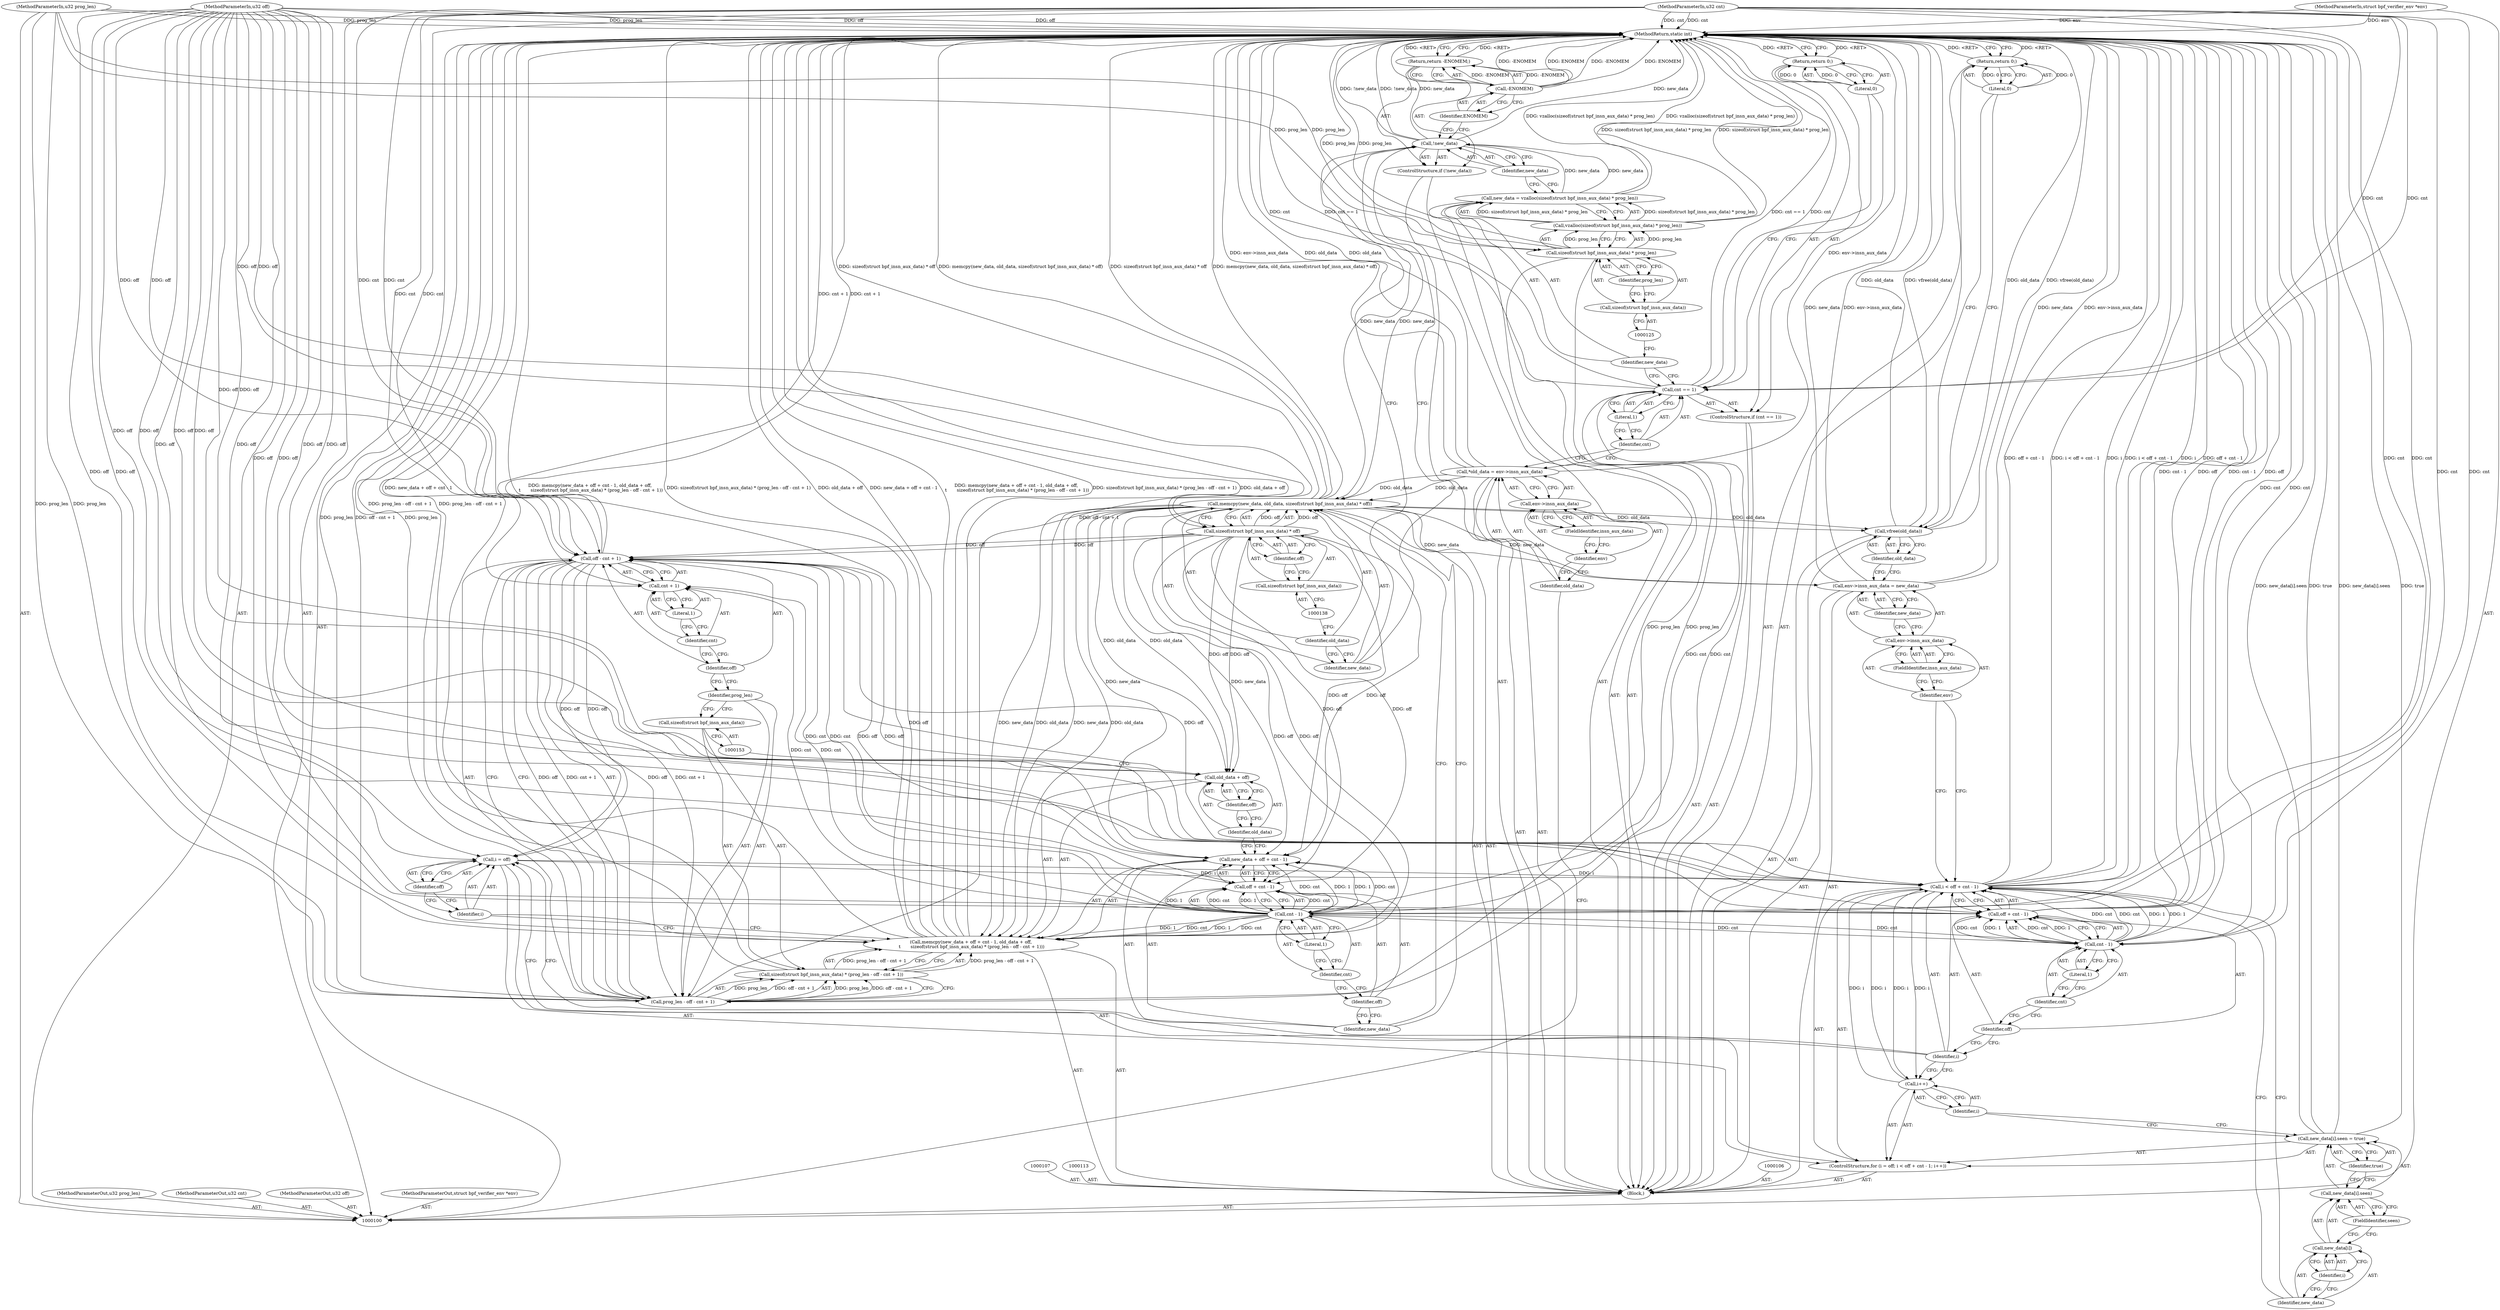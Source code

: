 digraph "0_linux_c131187db2d3fa2f8bf32fdf4e9a4ef805168467" {
"1000190" [label="(MethodReturn,static int)"];
"1000101" [label="(MethodParameterIn,struct bpf_verifier_env *env)"];
"1000274" [label="(MethodParameterOut,struct bpf_verifier_env *env)"];
"1000102" [label="(MethodParameterIn,u32 prog_len)"];
"1000275" [label="(MethodParameterOut,u32 prog_len)"];
"1000127" [label="(ControlStructure,if (!new_data))"];
"1000128" [label="(Call,!new_data)"];
"1000129" [label="(Identifier,new_data)"];
"1000132" [label="(Identifier,ENOMEM)"];
"1000130" [label="(Return,return -ENOMEM;)"];
"1000131" [label="(Call,-ENOMEM)"];
"1000135" [label="(Identifier,old_data)"];
"1000133" [label="(Call,memcpy(new_data, old_data, sizeof(struct bpf_insn_aux_data) * off))"];
"1000136" [label="(Call,sizeof(struct bpf_insn_aux_data) * off)"];
"1000137" [label="(Call,sizeof(struct bpf_insn_aux_data))"];
"1000139" [label="(Identifier,off)"];
"1000134" [label="(Identifier,new_data)"];
"1000140" [label="(Call,memcpy(new_data + off + cnt - 1, old_data + off,\n \t       sizeof(struct bpf_insn_aux_data) * (prog_len - off - cnt + 1)))"];
"1000143" [label="(Call,off + cnt - 1)"];
"1000144" [label="(Identifier,off)"];
"1000145" [label="(Call,cnt - 1)"];
"1000146" [label="(Identifier,cnt)"];
"1000147" [label="(Literal,1)"];
"1000148" [label="(Call,old_data + off)"];
"1000149" [label="(Identifier,old_data)"];
"1000150" [label="(Identifier,off)"];
"1000141" [label="(Call,new_data + off + cnt - 1)"];
"1000142" [label="(Identifier,new_data)"];
"1000154" [label="(Call,prog_len - off - cnt + 1)"];
"1000155" [label="(Identifier,prog_len)"];
"1000156" [label="(Call,off - cnt + 1)"];
"1000157" [label="(Identifier,off)"];
"1000158" [label="(Call,cnt + 1)"];
"1000159" [label="(Identifier,cnt)"];
"1000160" [label="(Literal,1)"];
"1000151" [label="(Call,sizeof(struct bpf_insn_aux_data) * (prog_len - off - cnt + 1))"];
"1000152" [label="(Call,sizeof(struct bpf_insn_aux_data))"];
"1000161" [label="(ControlStructure,for (i = off; i < off + cnt - 1; i++))"];
"1000164" [label="(Identifier,off)"];
"1000165" [label="(Call,i < off + cnt - 1)"];
"1000166" [label="(Identifier,i)"];
"1000167" [label="(Call,off + cnt - 1)"];
"1000168" [label="(Identifier,off)"];
"1000169" [label="(Call,cnt - 1)"];
"1000170" [label="(Identifier,cnt)"];
"1000171" [label="(Literal,1)"];
"1000172" [label="(Call,i++)"];
"1000173" [label="(Identifier,i)"];
"1000162" [label="(Call,i = off)"];
"1000163" [label="(Identifier,i)"];
"1000178" [label="(Identifier,i)"];
"1000179" [label="(FieldIdentifier,seen)"];
"1000174" [label="(Call,new_data[i].seen = true)"];
"1000175" [label="(Call,new_data[i].seen)"];
"1000176" [label="(Call,new_data[i])"];
"1000177" [label="(Identifier,new_data)"];
"1000180" [label="(Identifier,true)"];
"1000181" [label="(Call,env->insn_aux_data = new_data)"];
"1000182" [label="(Call,env->insn_aux_data)"];
"1000183" [label="(Identifier,env)"];
"1000185" [label="(Identifier,new_data)"];
"1000184" [label="(FieldIdentifier,insn_aux_data)"];
"1000186" [label="(Call,vfree(old_data))"];
"1000187" [label="(Identifier,old_data)"];
"1000188" [label="(Return,return 0;)"];
"1000189" [label="(Literal,0)"];
"1000104" [label="(MethodParameterIn,u32 cnt)"];
"1000277" [label="(MethodParameterOut,u32 cnt)"];
"1000103" [label="(MethodParameterIn,u32 off)"];
"1000276" [label="(MethodParameterOut,u32 off)"];
"1000105" [label="(Block,)"];
"1000108" [label="(Call,*old_data = env->insn_aux_data)"];
"1000109" [label="(Identifier,old_data)"];
"1000110" [label="(Call,env->insn_aux_data)"];
"1000111" [label="(Identifier,env)"];
"1000112" [label="(FieldIdentifier,insn_aux_data)"];
"1000117" [label="(Literal,1)"];
"1000114" [label="(ControlStructure,if (cnt == 1))"];
"1000115" [label="(Call,cnt == 1)"];
"1000116" [label="(Identifier,cnt)"];
"1000119" [label="(Literal,0)"];
"1000118" [label="(Return,return 0;)"];
"1000120" [label="(Call,new_data = vzalloc(sizeof(struct bpf_insn_aux_data) * prog_len))"];
"1000121" [label="(Identifier,new_data)"];
"1000122" [label="(Call,vzalloc(sizeof(struct bpf_insn_aux_data) * prog_len))"];
"1000123" [label="(Call,sizeof(struct bpf_insn_aux_data) * prog_len)"];
"1000124" [label="(Call,sizeof(struct bpf_insn_aux_data))"];
"1000126" [label="(Identifier,prog_len)"];
"1000190" -> "1000100"  [label="AST: "];
"1000190" -> "1000118"  [label="CFG: "];
"1000190" -> "1000130"  [label="CFG: "];
"1000190" -> "1000188"  [label="CFG: "];
"1000188" -> "1000190"  [label="DDG: <RET>"];
"1000118" -> "1000190"  [label="DDG: <RET>"];
"1000130" -> "1000190"  [label="DDG: <RET>"];
"1000181" -> "1000190"  [label="DDG: env->insn_aux_data"];
"1000181" -> "1000190"  [label="DDG: new_data"];
"1000140" -> "1000190"  [label="DDG: sizeof(struct bpf_insn_aux_data) * (prog_len - off - cnt + 1)"];
"1000140" -> "1000190"  [label="DDG: old_data + off"];
"1000140" -> "1000190"  [label="DDG: new_data + off + cnt - 1"];
"1000140" -> "1000190"  [label="DDG: memcpy(new_data + off + cnt - 1, old_data + off,\n \t       sizeof(struct bpf_insn_aux_data) * (prog_len - off - cnt + 1))"];
"1000167" -> "1000190"  [label="DDG: cnt - 1"];
"1000167" -> "1000190"  [label="DDG: off"];
"1000104" -> "1000190"  [label="DDG: cnt"];
"1000151" -> "1000190"  [label="DDG: prog_len - off - cnt + 1"];
"1000169" -> "1000190"  [label="DDG: cnt"];
"1000115" -> "1000190"  [label="DDG: cnt"];
"1000115" -> "1000190"  [label="DDG: cnt == 1"];
"1000186" -> "1000190"  [label="DDG: vfree(old_data)"];
"1000186" -> "1000190"  [label="DDG: old_data"];
"1000123" -> "1000190"  [label="DDG: prog_len"];
"1000122" -> "1000190"  [label="DDG: sizeof(struct bpf_insn_aux_data) * prog_len"];
"1000131" -> "1000190"  [label="DDG: ENOMEM"];
"1000131" -> "1000190"  [label="DDG: -ENOMEM"];
"1000165" -> "1000190"  [label="DDG: i"];
"1000165" -> "1000190"  [label="DDG: off + cnt - 1"];
"1000165" -> "1000190"  [label="DDG: i < off + cnt - 1"];
"1000128" -> "1000190"  [label="DDG: new_data"];
"1000128" -> "1000190"  [label="DDG: !new_data"];
"1000154" -> "1000190"  [label="DDG: prog_len"];
"1000154" -> "1000190"  [label="DDG: off - cnt + 1"];
"1000156" -> "1000190"  [label="DDG: cnt + 1"];
"1000103" -> "1000190"  [label="DDG: off"];
"1000174" -> "1000190"  [label="DDG: true"];
"1000174" -> "1000190"  [label="DDG: new_data[i].seen"];
"1000133" -> "1000190"  [label="DDG: memcpy(new_data, old_data, sizeof(struct bpf_insn_aux_data) * off)"];
"1000133" -> "1000190"  [label="DDG: sizeof(struct bpf_insn_aux_data) * off"];
"1000102" -> "1000190"  [label="DDG: prog_len"];
"1000101" -> "1000190"  [label="DDG: env"];
"1000108" -> "1000190"  [label="DDG: env->insn_aux_data"];
"1000108" -> "1000190"  [label="DDG: old_data"];
"1000120" -> "1000190"  [label="DDG: vzalloc(sizeof(struct bpf_insn_aux_data) * prog_len)"];
"1000101" -> "1000100"  [label="AST: "];
"1000101" -> "1000190"  [label="DDG: env"];
"1000274" -> "1000100"  [label="AST: "];
"1000102" -> "1000100"  [label="AST: "];
"1000102" -> "1000190"  [label="DDG: prog_len"];
"1000102" -> "1000123"  [label="DDG: prog_len"];
"1000102" -> "1000154"  [label="DDG: prog_len"];
"1000275" -> "1000100"  [label="AST: "];
"1000127" -> "1000105"  [label="AST: "];
"1000128" -> "1000127"  [label="AST: "];
"1000130" -> "1000127"  [label="AST: "];
"1000128" -> "1000127"  [label="AST: "];
"1000128" -> "1000129"  [label="CFG: "];
"1000129" -> "1000128"  [label="AST: "];
"1000132" -> "1000128"  [label="CFG: "];
"1000134" -> "1000128"  [label="CFG: "];
"1000128" -> "1000190"  [label="DDG: new_data"];
"1000128" -> "1000190"  [label="DDG: !new_data"];
"1000120" -> "1000128"  [label="DDG: new_data"];
"1000128" -> "1000133"  [label="DDG: new_data"];
"1000129" -> "1000128"  [label="AST: "];
"1000129" -> "1000120"  [label="CFG: "];
"1000128" -> "1000129"  [label="CFG: "];
"1000132" -> "1000131"  [label="AST: "];
"1000132" -> "1000128"  [label="CFG: "];
"1000131" -> "1000132"  [label="CFG: "];
"1000130" -> "1000127"  [label="AST: "];
"1000130" -> "1000131"  [label="CFG: "];
"1000131" -> "1000130"  [label="AST: "];
"1000190" -> "1000130"  [label="CFG: "];
"1000130" -> "1000190"  [label="DDG: <RET>"];
"1000131" -> "1000130"  [label="DDG: -ENOMEM"];
"1000131" -> "1000130"  [label="AST: "];
"1000131" -> "1000132"  [label="CFG: "];
"1000132" -> "1000131"  [label="AST: "];
"1000130" -> "1000131"  [label="CFG: "];
"1000131" -> "1000190"  [label="DDG: ENOMEM"];
"1000131" -> "1000190"  [label="DDG: -ENOMEM"];
"1000131" -> "1000130"  [label="DDG: -ENOMEM"];
"1000135" -> "1000133"  [label="AST: "];
"1000135" -> "1000134"  [label="CFG: "];
"1000138" -> "1000135"  [label="CFG: "];
"1000133" -> "1000105"  [label="AST: "];
"1000133" -> "1000136"  [label="CFG: "];
"1000134" -> "1000133"  [label="AST: "];
"1000135" -> "1000133"  [label="AST: "];
"1000136" -> "1000133"  [label="AST: "];
"1000142" -> "1000133"  [label="CFG: "];
"1000133" -> "1000190"  [label="DDG: memcpy(new_data, old_data, sizeof(struct bpf_insn_aux_data) * off)"];
"1000133" -> "1000190"  [label="DDG: sizeof(struct bpf_insn_aux_data) * off"];
"1000128" -> "1000133"  [label="DDG: new_data"];
"1000108" -> "1000133"  [label="DDG: old_data"];
"1000136" -> "1000133"  [label="DDG: off"];
"1000133" -> "1000140"  [label="DDG: new_data"];
"1000133" -> "1000140"  [label="DDG: old_data"];
"1000133" -> "1000141"  [label="DDG: new_data"];
"1000133" -> "1000148"  [label="DDG: old_data"];
"1000133" -> "1000181"  [label="DDG: new_data"];
"1000133" -> "1000186"  [label="DDG: old_data"];
"1000136" -> "1000133"  [label="AST: "];
"1000136" -> "1000139"  [label="CFG: "];
"1000137" -> "1000136"  [label="AST: "];
"1000139" -> "1000136"  [label="AST: "];
"1000133" -> "1000136"  [label="CFG: "];
"1000136" -> "1000133"  [label="DDG: off"];
"1000103" -> "1000136"  [label="DDG: off"];
"1000136" -> "1000140"  [label="DDG: off"];
"1000136" -> "1000141"  [label="DDG: off"];
"1000136" -> "1000143"  [label="DDG: off"];
"1000136" -> "1000148"  [label="DDG: off"];
"1000136" -> "1000156"  [label="DDG: off"];
"1000137" -> "1000136"  [label="AST: "];
"1000137" -> "1000138"  [label="CFG: "];
"1000138" -> "1000137"  [label="AST: "];
"1000139" -> "1000137"  [label="CFG: "];
"1000139" -> "1000136"  [label="AST: "];
"1000139" -> "1000137"  [label="CFG: "];
"1000136" -> "1000139"  [label="CFG: "];
"1000134" -> "1000133"  [label="AST: "];
"1000134" -> "1000128"  [label="CFG: "];
"1000135" -> "1000134"  [label="CFG: "];
"1000140" -> "1000105"  [label="AST: "];
"1000140" -> "1000151"  [label="CFG: "];
"1000141" -> "1000140"  [label="AST: "];
"1000148" -> "1000140"  [label="AST: "];
"1000151" -> "1000140"  [label="AST: "];
"1000163" -> "1000140"  [label="CFG: "];
"1000140" -> "1000190"  [label="DDG: sizeof(struct bpf_insn_aux_data) * (prog_len - off - cnt + 1)"];
"1000140" -> "1000190"  [label="DDG: old_data + off"];
"1000140" -> "1000190"  [label="DDG: new_data + off + cnt - 1"];
"1000140" -> "1000190"  [label="DDG: memcpy(new_data + off + cnt - 1, old_data + off,\n \t       sizeof(struct bpf_insn_aux_data) * (prog_len - off - cnt + 1))"];
"1000133" -> "1000140"  [label="DDG: new_data"];
"1000133" -> "1000140"  [label="DDG: old_data"];
"1000136" -> "1000140"  [label="DDG: off"];
"1000103" -> "1000140"  [label="DDG: off"];
"1000145" -> "1000140"  [label="DDG: cnt"];
"1000145" -> "1000140"  [label="DDG: 1"];
"1000151" -> "1000140"  [label="DDG: prog_len - off - cnt + 1"];
"1000143" -> "1000141"  [label="AST: "];
"1000143" -> "1000145"  [label="CFG: "];
"1000144" -> "1000143"  [label="AST: "];
"1000145" -> "1000143"  [label="AST: "];
"1000141" -> "1000143"  [label="CFG: "];
"1000136" -> "1000143"  [label="DDG: off"];
"1000103" -> "1000143"  [label="DDG: off"];
"1000145" -> "1000143"  [label="DDG: cnt"];
"1000145" -> "1000143"  [label="DDG: 1"];
"1000144" -> "1000143"  [label="AST: "];
"1000144" -> "1000142"  [label="CFG: "];
"1000146" -> "1000144"  [label="CFG: "];
"1000145" -> "1000143"  [label="AST: "];
"1000145" -> "1000147"  [label="CFG: "];
"1000146" -> "1000145"  [label="AST: "];
"1000147" -> "1000145"  [label="AST: "];
"1000143" -> "1000145"  [label="CFG: "];
"1000145" -> "1000140"  [label="DDG: cnt"];
"1000145" -> "1000140"  [label="DDG: 1"];
"1000145" -> "1000141"  [label="DDG: cnt"];
"1000145" -> "1000141"  [label="DDG: 1"];
"1000145" -> "1000143"  [label="DDG: cnt"];
"1000145" -> "1000143"  [label="DDG: 1"];
"1000115" -> "1000145"  [label="DDG: cnt"];
"1000104" -> "1000145"  [label="DDG: cnt"];
"1000145" -> "1000156"  [label="DDG: cnt"];
"1000145" -> "1000158"  [label="DDG: cnt"];
"1000145" -> "1000169"  [label="DDG: cnt"];
"1000146" -> "1000145"  [label="AST: "];
"1000146" -> "1000144"  [label="CFG: "];
"1000147" -> "1000146"  [label="CFG: "];
"1000147" -> "1000145"  [label="AST: "];
"1000147" -> "1000146"  [label="CFG: "];
"1000145" -> "1000147"  [label="CFG: "];
"1000148" -> "1000140"  [label="AST: "];
"1000148" -> "1000150"  [label="CFG: "];
"1000149" -> "1000148"  [label="AST: "];
"1000150" -> "1000148"  [label="AST: "];
"1000153" -> "1000148"  [label="CFG: "];
"1000133" -> "1000148"  [label="DDG: old_data"];
"1000103" -> "1000148"  [label="DDG: off"];
"1000136" -> "1000148"  [label="DDG: off"];
"1000149" -> "1000148"  [label="AST: "];
"1000149" -> "1000141"  [label="CFG: "];
"1000150" -> "1000149"  [label="CFG: "];
"1000150" -> "1000148"  [label="AST: "];
"1000150" -> "1000149"  [label="CFG: "];
"1000148" -> "1000150"  [label="CFG: "];
"1000141" -> "1000140"  [label="AST: "];
"1000141" -> "1000143"  [label="CFG: "];
"1000142" -> "1000141"  [label="AST: "];
"1000143" -> "1000141"  [label="AST: "];
"1000149" -> "1000141"  [label="CFG: "];
"1000133" -> "1000141"  [label="DDG: new_data"];
"1000136" -> "1000141"  [label="DDG: off"];
"1000103" -> "1000141"  [label="DDG: off"];
"1000145" -> "1000141"  [label="DDG: cnt"];
"1000145" -> "1000141"  [label="DDG: 1"];
"1000142" -> "1000141"  [label="AST: "];
"1000142" -> "1000133"  [label="CFG: "];
"1000144" -> "1000142"  [label="CFG: "];
"1000154" -> "1000151"  [label="AST: "];
"1000154" -> "1000156"  [label="CFG: "];
"1000155" -> "1000154"  [label="AST: "];
"1000156" -> "1000154"  [label="AST: "];
"1000151" -> "1000154"  [label="CFG: "];
"1000154" -> "1000190"  [label="DDG: prog_len"];
"1000154" -> "1000190"  [label="DDG: off - cnt + 1"];
"1000154" -> "1000151"  [label="DDG: prog_len"];
"1000154" -> "1000151"  [label="DDG: off - cnt + 1"];
"1000123" -> "1000154"  [label="DDG: prog_len"];
"1000102" -> "1000154"  [label="DDG: prog_len"];
"1000156" -> "1000154"  [label="DDG: off"];
"1000156" -> "1000154"  [label="DDG: cnt + 1"];
"1000155" -> "1000154"  [label="AST: "];
"1000155" -> "1000152"  [label="CFG: "];
"1000157" -> "1000155"  [label="CFG: "];
"1000156" -> "1000154"  [label="AST: "];
"1000156" -> "1000158"  [label="CFG: "];
"1000157" -> "1000156"  [label="AST: "];
"1000158" -> "1000156"  [label="AST: "];
"1000154" -> "1000156"  [label="CFG: "];
"1000156" -> "1000190"  [label="DDG: cnt + 1"];
"1000156" -> "1000154"  [label="DDG: off"];
"1000156" -> "1000154"  [label="DDG: cnt + 1"];
"1000103" -> "1000156"  [label="DDG: off"];
"1000136" -> "1000156"  [label="DDG: off"];
"1000145" -> "1000156"  [label="DDG: cnt"];
"1000104" -> "1000156"  [label="DDG: cnt"];
"1000156" -> "1000162"  [label="DDG: off"];
"1000156" -> "1000165"  [label="DDG: off"];
"1000156" -> "1000167"  [label="DDG: off"];
"1000157" -> "1000156"  [label="AST: "];
"1000157" -> "1000155"  [label="CFG: "];
"1000159" -> "1000157"  [label="CFG: "];
"1000158" -> "1000156"  [label="AST: "];
"1000158" -> "1000160"  [label="CFG: "];
"1000159" -> "1000158"  [label="AST: "];
"1000160" -> "1000158"  [label="AST: "];
"1000156" -> "1000158"  [label="CFG: "];
"1000145" -> "1000158"  [label="DDG: cnt"];
"1000104" -> "1000158"  [label="DDG: cnt"];
"1000159" -> "1000158"  [label="AST: "];
"1000159" -> "1000157"  [label="CFG: "];
"1000160" -> "1000159"  [label="CFG: "];
"1000160" -> "1000158"  [label="AST: "];
"1000160" -> "1000159"  [label="CFG: "];
"1000158" -> "1000160"  [label="CFG: "];
"1000151" -> "1000140"  [label="AST: "];
"1000151" -> "1000154"  [label="CFG: "];
"1000152" -> "1000151"  [label="AST: "];
"1000154" -> "1000151"  [label="AST: "];
"1000140" -> "1000151"  [label="CFG: "];
"1000151" -> "1000190"  [label="DDG: prog_len - off - cnt + 1"];
"1000151" -> "1000140"  [label="DDG: prog_len - off - cnt + 1"];
"1000154" -> "1000151"  [label="DDG: prog_len"];
"1000154" -> "1000151"  [label="DDG: off - cnt + 1"];
"1000152" -> "1000151"  [label="AST: "];
"1000152" -> "1000153"  [label="CFG: "];
"1000153" -> "1000152"  [label="AST: "];
"1000155" -> "1000152"  [label="CFG: "];
"1000161" -> "1000105"  [label="AST: "];
"1000162" -> "1000161"  [label="AST: "];
"1000165" -> "1000161"  [label="AST: "];
"1000172" -> "1000161"  [label="AST: "];
"1000174" -> "1000161"  [label="AST: "];
"1000164" -> "1000162"  [label="AST: "];
"1000164" -> "1000163"  [label="CFG: "];
"1000162" -> "1000164"  [label="CFG: "];
"1000165" -> "1000161"  [label="AST: "];
"1000165" -> "1000167"  [label="CFG: "];
"1000166" -> "1000165"  [label="AST: "];
"1000167" -> "1000165"  [label="AST: "];
"1000177" -> "1000165"  [label="CFG: "];
"1000183" -> "1000165"  [label="CFG: "];
"1000165" -> "1000190"  [label="DDG: i"];
"1000165" -> "1000190"  [label="DDG: off + cnt - 1"];
"1000165" -> "1000190"  [label="DDG: i < off + cnt - 1"];
"1000172" -> "1000165"  [label="DDG: i"];
"1000162" -> "1000165"  [label="DDG: i"];
"1000103" -> "1000165"  [label="DDG: off"];
"1000156" -> "1000165"  [label="DDG: off"];
"1000169" -> "1000165"  [label="DDG: cnt"];
"1000169" -> "1000165"  [label="DDG: 1"];
"1000165" -> "1000172"  [label="DDG: i"];
"1000166" -> "1000165"  [label="AST: "];
"1000166" -> "1000162"  [label="CFG: "];
"1000166" -> "1000172"  [label="CFG: "];
"1000168" -> "1000166"  [label="CFG: "];
"1000167" -> "1000165"  [label="AST: "];
"1000167" -> "1000169"  [label="CFG: "];
"1000168" -> "1000167"  [label="AST: "];
"1000169" -> "1000167"  [label="AST: "];
"1000165" -> "1000167"  [label="CFG: "];
"1000167" -> "1000190"  [label="DDG: cnt - 1"];
"1000167" -> "1000190"  [label="DDG: off"];
"1000103" -> "1000167"  [label="DDG: off"];
"1000156" -> "1000167"  [label="DDG: off"];
"1000169" -> "1000167"  [label="DDG: cnt"];
"1000169" -> "1000167"  [label="DDG: 1"];
"1000168" -> "1000167"  [label="AST: "];
"1000168" -> "1000166"  [label="CFG: "];
"1000170" -> "1000168"  [label="CFG: "];
"1000169" -> "1000167"  [label="AST: "];
"1000169" -> "1000171"  [label="CFG: "];
"1000170" -> "1000169"  [label="AST: "];
"1000171" -> "1000169"  [label="AST: "];
"1000167" -> "1000169"  [label="CFG: "];
"1000169" -> "1000190"  [label="DDG: cnt"];
"1000169" -> "1000165"  [label="DDG: cnt"];
"1000169" -> "1000165"  [label="DDG: 1"];
"1000169" -> "1000167"  [label="DDG: cnt"];
"1000169" -> "1000167"  [label="DDG: 1"];
"1000104" -> "1000169"  [label="DDG: cnt"];
"1000145" -> "1000169"  [label="DDG: cnt"];
"1000170" -> "1000169"  [label="AST: "];
"1000170" -> "1000168"  [label="CFG: "];
"1000171" -> "1000170"  [label="CFG: "];
"1000171" -> "1000169"  [label="AST: "];
"1000171" -> "1000170"  [label="CFG: "];
"1000169" -> "1000171"  [label="CFG: "];
"1000172" -> "1000161"  [label="AST: "];
"1000172" -> "1000173"  [label="CFG: "];
"1000173" -> "1000172"  [label="AST: "];
"1000166" -> "1000172"  [label="CFG: "];
"1000172" -> "1000165"  [label="DDG: i"];
"1000165" -> "1000172"  [label="DDG: i"];
"1000173" -> "1000172"  [label="AST: "];
"1000173" -> "1000174"  [label="CFG: "];
"1000172" -> "1000173"  [label="CFG: "];
"1000162" -> "1000161"  [label="AST: "];
"1000162" -> "1000164"  [label="CFG: "];
"1000163" -> "1000162"  [label="AST: "];
"1000164" -> "1000162"  [label="AST: "];
"1000166" -> "1000162"  [label="CFG: "];
"1000156" -> "1000162"  [label="DDG: off"];
"1000103" -> "1000162"  [label="DDG: off"];
"1000162" -> "1000165"  [label="DDG: i"];
"1000163" -> "1000162"  [label="AST: "];
"1000163" -> "1000140"  [label="CFG: "];
"1000164" -> "1000163"  [label="CFG: "];
"1000178" -> "1000176"  [label="AST: "];
"1000178" -> "1000177"  [label="CFG: "];
"1000176" -> "1000178"  [label="CFG: "];
"1000179" -> "1000175"  [label="AST: "];
"1000179" -> "1000176"  [label="CFG: "];
"1000175" -> "1000179"  [label="CFG: "];
"1000174" -> "1000161"  [label="AST: "];
"1000174" -> "1000180"  [label="CFG: "];
"1000175" -> "1000174"  [label="AST: "];
"1000180" -> "1000174"  [label="AST: "];
"1000173" -> "1000174"  [label="CFG: "];
"1000174" -> "1000190"  [label="DDG: true"];
"1000174" -> "1000190"  [label="DDG: new_data[i].seen"];
"1000175" -> "1000174"  [label="AST: "];
"1000175" -> "1000179"  [label="CFG: "];
"1000176" -> "1000175"  [label="AST: "];
"1000179" -> "1000175"  [label="AST: "];
"1000180" -> "1000175"  [label="CFG: "];
"1000176" -> "1000175"  [label="AST: "];
"1000176" -> "1000178"  [label="CFG: "];
"1000177" -> "1000176"  [label="AST: "];
"1000178" -> "1000176"  [label="AST: "];
"1000179" -> "1000176"  [label="CFG: "];
"1000177" -> "1000176"  [label="AST: "];
"1000177" -> "1000165"  [label="CFG: "];
"1000178" -> "1000177"  [label="CFG: "];
"1000180" -> "1000174"  [label="AST: "];
"1000180" -> "1000175"  [label="CFG: "];
"1000174" -> "1000180"  [label="CFG: "];
"1000181" -> "1000105"  [label="AST: "];
"1000181" -> "1000185"  [label="CFG: "];
"1000182" -> "1000181"  [label="AST: "];
"1000185" -> "1000181"  [label="AST: "];
"1000187" -> "1000181"  [label="CFG: "];
"1000181" -> "1000190"  [label="DDG: env->insn_aux_data"];
"1000181" -> "1000190"  [label="DDG: new_data"];
"1000133" -> "1000181"  [label="DDG: new_data"];
"1000182" -> "1000181"  [label="AST: "];
"1000182" -> "1000184"  [label="CFG: "];
"1000183" -> "1000182"  [label="AST: "];
"1000184" -> "1000182"  [label="AST: "];
"1000185" -> "1000182"  [label="CFG: "];
"1000183" -> "1000182"  [label="AST: "];
"1000183" -> "1000165"  [label="CFG: "];
"1000184" -> "1000183"  [label="CFG: "];
"1000185" -> "1000181"  [label="AST: "];
"1000185" -> "1000182"  [label="CFG: "];
"1000181" -> "1000185"  [label="CFG: "];
"1000184" -> "1000182"  [label="AST: "];
"1000184" -> "1000183"  [label="CFG: "];
"1000182" -> "1000184"  [label="CFG: "];
"1000186" -> "1000105"  [label="AST: "];
"1000186" -> "1000187"  [label="CFG: "];
"1000187" -> "1000186"  [label="AST: "];
"1000189" -> "1000186"  [label="CFG: "];
"1000186" -> "1000190"  [label="DDG: vfree(old_data)"];
"1000186" -> "1000190"  [label="DDG: old_data"];
"1000133" -> "1000186"  [label="DDG: old_data"];
"1000187" -> "1000186"  [label="AST: "];
"1000187" -> "1000181"  [label="CFG: "];
"1000186" -> "1000187"  [label="CFG: "];
"1000188" -> "1000105"  [label="AST: "];
"1000188" -> "1000189"  [label="CFG: "];
"1000189" -> "1000188"  [label="AST: "];
"1000190" -> "1000188"  [label="CFG: "];
"1000188" -> "1000190"  [label="DDG: <RET>"];
"1000189" -> "1000188"  [label="DDG: 0"];
"1000189" -> "1000188"  [label="AST: "];
"1000189" -> "1000186"  [label="CFG: "];
"1000188" -> "1000189"  [label="CFG: "];
"1000189" -> "1000188"  [label="DDG: 0"];
"1000104" -> "1000100"  [label="AST: "];
"1000104" -> "1000190"  [label="DDG: cnt"];
"1000104" -> "1000115"  [label="DDG: cnt"];
"1000104" -> "1000145"  [label="DDG: cnt"];
"1000104" -> "1000156"  [label="DDG: cnt"];
"1000104" -> "1000158"  [label="DDG: cnt"];
"1000104" -> "1000169"  [label="DDG: cnt"];
"1000277" -> "1000100"  [label="AST: "];
"1000103" -> "1000100"  [label="AST: "];
"1000103" -> "1000190"  [label="DDG: off"];
"1000103" -> "1000136"  [label="DDG: off"];
"1000103" -> "1000140"  [label="DDG: off"];
"1000103" -> "1000141"  [label="DDG: off"];
"1000103" -> "1000143"  [label="DDG: off"];
"1000103" -> "1000148"  [label="DDG: off"];
"1000103" -> "1000156"  [label="DDG: off"];
"1000103" -> "1000162"  [label="DDG: off"];
"1000103" -> "1000165"  [label="DDG: off"];
"1000103" -> "1000167"  [label="DDG: off"];
"1000276" -> "1000100"  [label="AST: "];
"1000105" -> "1000100"  [label="AST: "];
"1000106" -> "1000105"  [label="AST: "];
"1000107" -> "1000105"  [label="AST: "];
"1000108" -> "1000105"  [label="AST: "];
"1000113" -> "1000105"  [label="AST: "];
"1000114" -> "1000105"  [label="AST: "];
"1000120" -> "1000105"  [label="AST: "];
"1000127" -> "1000105"  [label="AST: "];
"1000133" -> "1000105"  [label="AST: "];
"1000140" -> "1000105"  [label="AST: "];
"1000161" -> "1000105"  [label="AST: "];
"1000181" -> "1000105"  [label="AST: "];
"1000186" -> "1000105"  [label="AST: "];
"1000188" -> "1000105"  [label="AST: "];
"1000108" -> "1000105"  [label="AST: "];
"1000108" -> "1000110"  [label="CFG: "];
"1000109" -> "1000108"  [label="AST: "];
"1000110" -> "1000108"  [label="AST: "];
"1000116" -> "1000108"  [label="CFG: "];
"1000108" -> "1000190"  [label="DDG: env->insn_aux_data"];
"1000108" -> "1000190"  [label="DDG: old_data"];
"1000108" -> "1000133"  [label="DDG: old_data"];
"1000109" -> "1000108"  [label="AST: "];
"1000109" -> "1000100"  [label="CFG: "];
"1000111" -> "1000109"  [label="CFG: "];
"1000110" -> "1000108"  [label="AST: "];
"1000110" -> "1000112"  [label="CFG: "];
"1000111" -> "1000110"  [label="AST: "];
"1000112" -> "1000110"  [label="AST: "];
"1000108" -> "1000110"  [label="CFG: "];
"1000111" -> "1000110"  [label="AST: "];
"1000111" -> "1000109"  [label="CFG: "];
"1000112" -> "1000111"  [label="CFG: "];
"1000112" -> "1000110"  [label="AST: "];
"1000112" -> "1000111"  [label="CFG: "];
"1000110" -> "1000112"  [label="CFG: "];
"1000117" -> "1000115"  [label="AST: "];
"1000117" -> "1000116"  [label="CFG: "];
"1000115" -> "1000117"  [label="CFG: "];
"1000114" -> "1000105"  [label="AST: "];
"1000115" -> "1000114"  [label="AST: "];
"1000118" -> "1000114"  [label="AST: "];
"1000115" -> "1000114"  [label="AST: "];
"1000115" -> "1000117"  [label="CFG: "];
"1000116" -> "1000115"  [label="AST: "];
"1000117" -> "1000115"  [label="AST: "];
"1000119" -> "1000115"  [label="CFG: "];
"1000121" -> "1000115"  [label="CFG: "];
"1000115" -> "1000190"  [label="DDG: cnt"];
"1000115" -> "1000190"  [label="DDG: cnt == 1"];
"1000104" -> "1000115"  [label="DDG: cnt"];
"1000115" -> "1000145"  [label="DDG: cnt"];
"1000116" -> "1000115"  [label="AST: "];
"1000116" -> "1000108"  [label="CFG: "];
"1000117" -> "1000116"  [label="CFG: "];
"1000119" -> "1000118"  [label="AST: "];
"1000119" -> "1000115"  [label="CFG: "];
"1000118" -> "1000119"  [label="CFG: "];
"1000119" -> "1000118"  [label="DDG: 0"];
"1000118" -> "1000114"  [label="AST: "];
"1000118" -> "1000119"  [label="CFG: "];
"1000119" -> "1000118"  [label="AST: "];
"1000190" -> "1000118"  [label="CFG: "];
"1000118" -> "1000190"  [label="DDG: <RET>"];
"1000119" -> "1000118"  [label="DDG: 0"];
"1000120" -> "1000105"  [label="AST: "];
"1000120" -> "1000122"  [label="CFG: "];
"1000121" -> "1000120"  [label="AST: "];
"1000122" -> "1000120"  [label="AST: "];
"1000129" -> "1000120"  [label="CFG: "];
"1000120" -> "1000190"  [label="DDG: vzalloc(sizeof(struct bpf_insn_aux_data) * prog_len)"];
"1000122" -> "1000120"  [label="DDG: sizeof(struct bpf_insn_aux_data) * prog_len"];
"1000120" -> "1000128"  [label="DDG: new_data"];
"1000121" -> "1000120"  [label="AST: "];
"1000121" -> "1000115"  [label="CFG: "];
"1000125" -> "1000121"  [label="CFG: "];
"1000122" -> "1000120"  [label="AST: "];
"1000122" -> "1000123"  [label="CFG: "];
"1000123" -> "1000122"  [label="AST: "];
"1000120" -> "1000122"  [label="CFG: "];
"1000122" -> "1000190"  [label="DDG: sizeof(struct bpf_insn_aux_data) * prog_len"];
"1000122" -> "1000120"  [label="DDG: sizeof(struct bpf_insn_aux_data) * prog_len"];
"1000123" -> "1000122"  [label="DDG: prog_len"];
"1000123" -> "1000122"  [label="AST: "];
"1000123" -> "1000126"  [label="CFG: "];
"1000124" -> "1000123"  [label="AST: "];
"1000126" -> "1000123"  [label="AST: "];
"1000122" -> "1000123"  [label="CFG: "];
"1000123" -> "1000190"  [label="DDG: prog_len"];
"1000123" -> "1000122"  [label="DDG: prog_len"];
"1000102" -> "1000123"  [label="DDG: prog_len"];
"1000123" -> "1000154"  [label="DDG: prog_len"];
"1000124" -> "1000123"  [label="AST: "];
"1000124" -> "1000125"  [label="CFG: "];
"1000125" -> "1000124"  [label="AST: "];
"1000126" -> "1000124"  [label="CFG: "];
"1000126" -> "1000123"  [label="AST: "];
"1000126" -> "1000124"  [label="CFG: "];
"1000123" -> "1000126"  [label="CFG: "];
}
